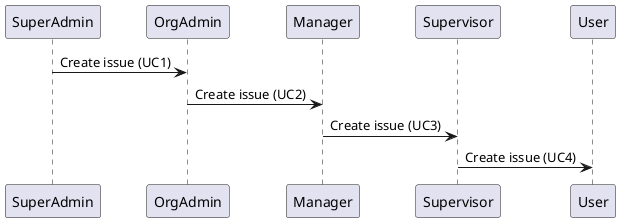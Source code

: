 @startuml All Use Cases Issue Management

participant "SuperAdmin" as SuperAdmin
SuperAdmin -> OrgAdmin:Create issue (UC1)
OrgAdmin -> Manager:Create issue (UC2)
Manager -> Supervisor:Create issue (UC3)
Supervisor -> User:Create issue (UC4)

@enduml